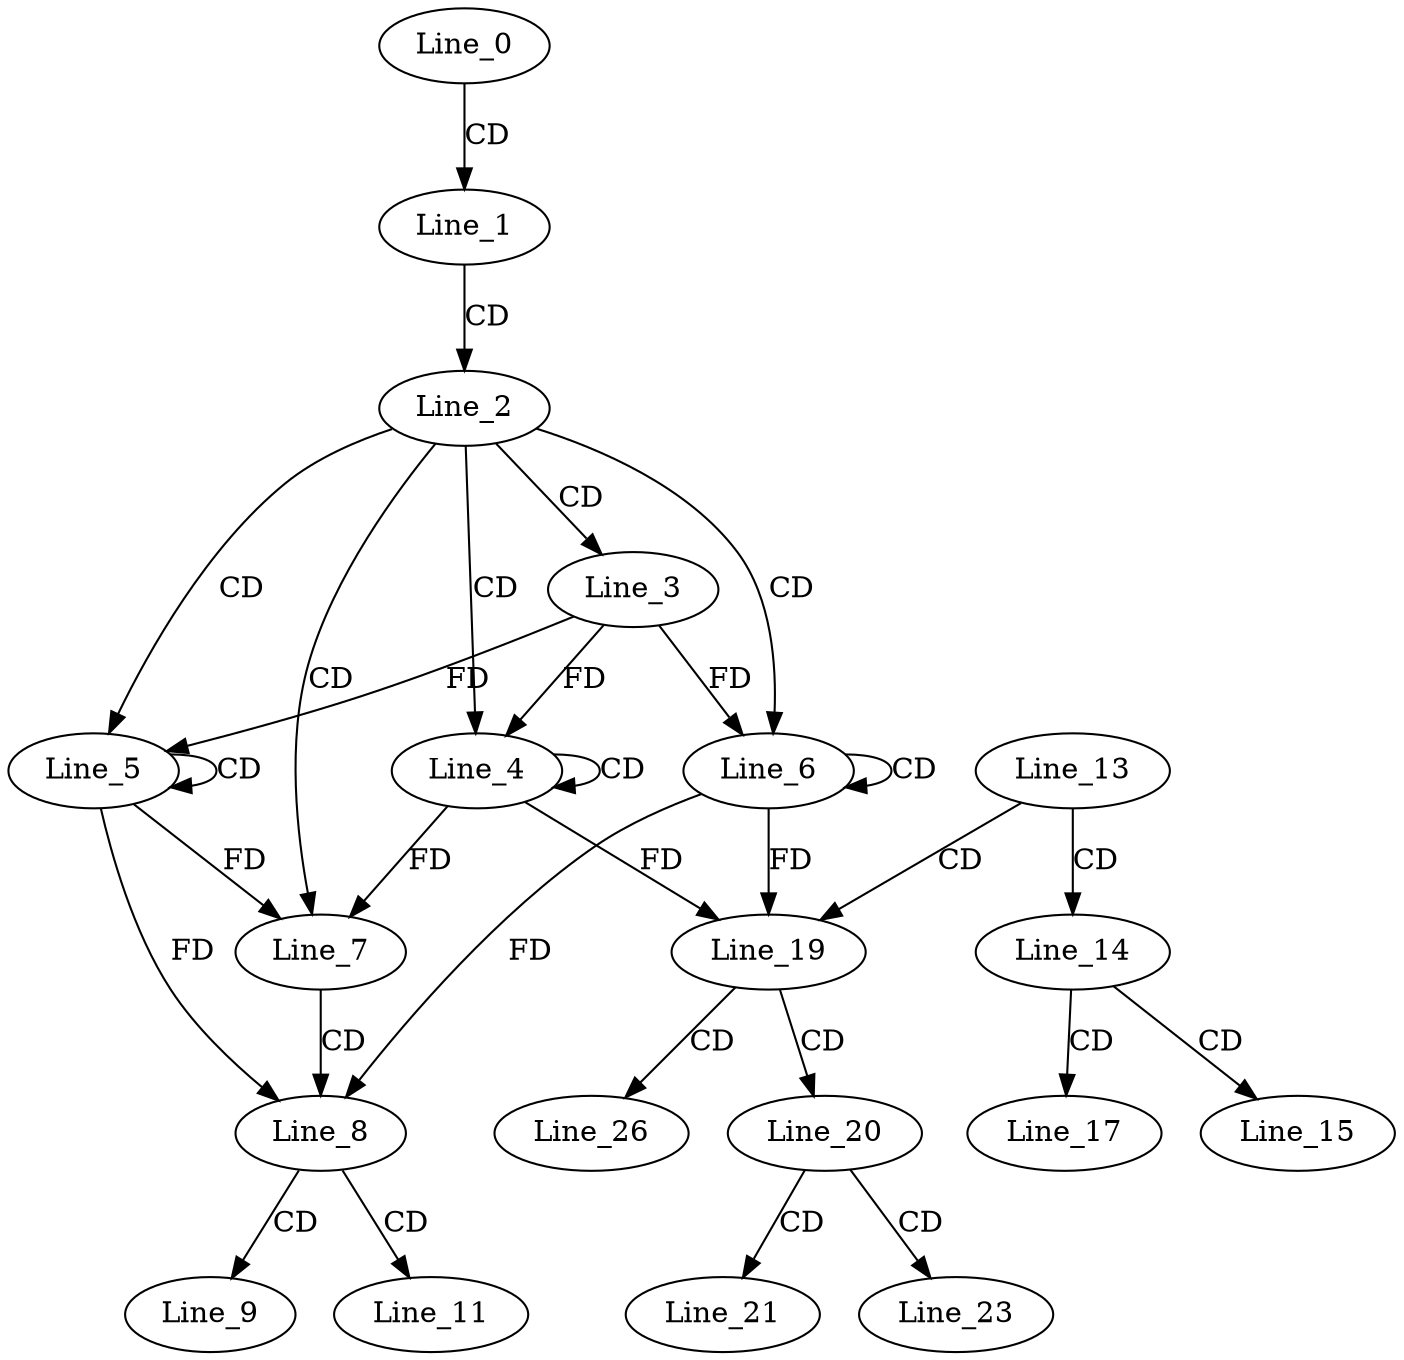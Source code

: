 digraph G {
  Line_0;
  Line_1;
  Line_2;
  Line_3;
  Line_4;
  Line_4;
  Line_5;
  Line_5;
  Line_6;
  Line_6;
  Line_7;
  Line_8;
  Line_9;
  Line_11;
  Line_13;
  Line_14;
  Line_15;
  Line_17;
  Line_19;
  Line_20;
  Line_21;
  Line_23;
  Line_26;
  Line_0 -> Line_1 [ label="CD" ];
  Line_1 -> Line_2 [ label="CD" ];
  Line_2 -> Line_3 [ label="CD" ];
  Line_2 -> Line_4 [ label="CD" ];
  Line_4 -> Line_4 [ label="CD" ];
  Line_3 -> Line_4 [ label="FD" ];
  Line_2 -> Line_5 [ label="CD" ];
  Line_5 -> Line_5 [ label="CD" ];
  Line_3 -> Line_5 [ label="FD" ];
  Line_2 -> Line_6 [ label="CD" ];
  Line_6 -> Line_6 [ label="CD" ];
  Line_3 -> Line_6 [ label="FD" ];
  Line_2 -> Line_7 [ label="CD" ];
  Line_4 -> Line_7 [ label="FD" ];
  Line_5 -> Line_7 [ label="FD" ];
  Line_7 -> Line_8 [ label="CD" ];
  Line_5 -> Line_8 [ label="FD" ];
  Line_6 -> Line_8 [ label="FD" ];
  Line_8 -> Line_9 [ label="CD" ];
  Line_8 -> Line_11 [ label="CD" ];
  Line_13 -> Line_14 [ label="CD" ];
  Line_14 -> Line_15 [ label="CD" ];
  Line_14 -> Line_17 [ label="CD" ];
  Line_13 -> Line_19 [ label="CD" ];
  Line_4 -> Line_19 [ label="FD" ];
  Line_6 -> Line_19 [ label="FD" ];
  Line_19 -> Line_20 [ label="CD" ];
  Line_20 -> Line_21 [ label="CD" ];
  Line_20 -> Line_23 [ label="CD" ];
  Line_19 -> Line_26 [ label="CD" ];
}
